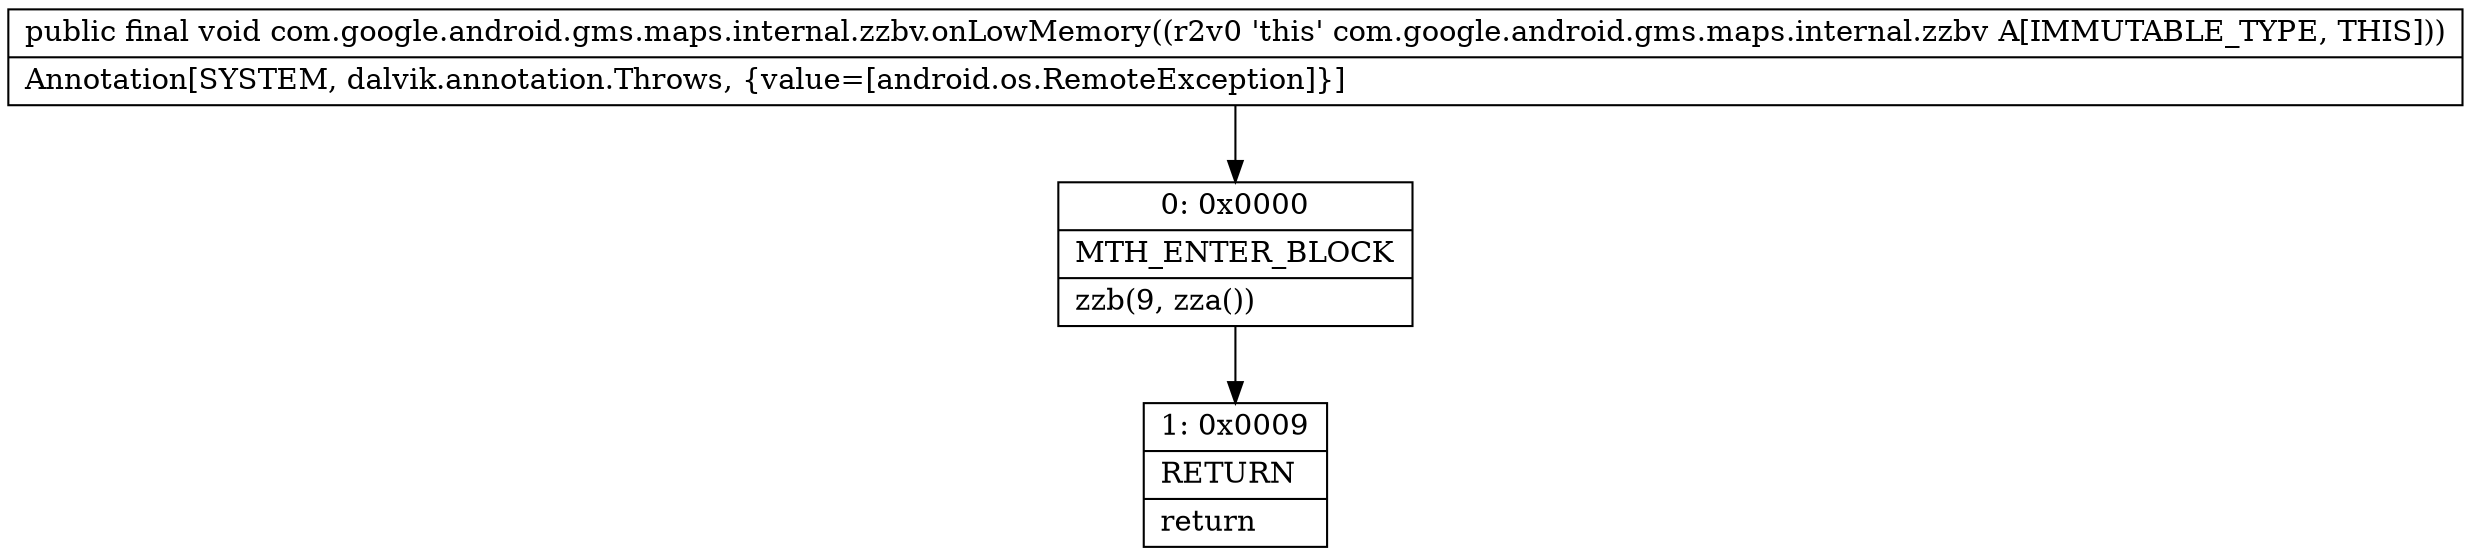 digraph "CFG forcom.google.android.gms.maps.internal.zzbv.onLowMemory()V" {
Node_0 [shape=record,label="{0\:\ 0x0000|MTH_ENTER_BLOCK\l|zzb(9, zza())\l}"];
Node_1 [shape=record,label="{1\:\ 0x0009|RETURN\l|return\l}"];
MethodNode[shape=record,label="{public final void com.google.android.gms.maps.internal.zzbv.onLowMemory((r2v0 'this' com.google.android.gms.maps.internal.zzbv A[IMMUTABLE_TYPE, THIS]))  | Annotation[SYSTEM, dalvik.annotation.Throws, \{value=[android.os.RemoteException]\}]\l}"];
MethodNode -> Node_0;
Node_0 -> Node_1;
}

